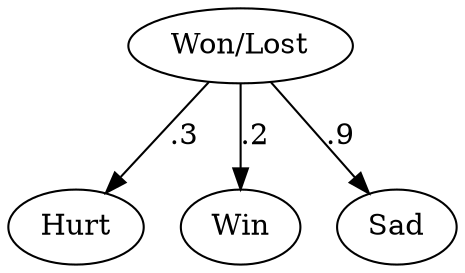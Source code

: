 // Feelings Model
digraph {
	A [label="Won/Lost"]
	B [label=Hurt]
	C [label=Win]
	D [label=Sad]
	A -> B [label=.3]
	A -> C [label=.2]
	A -> D [label=.9]
}
